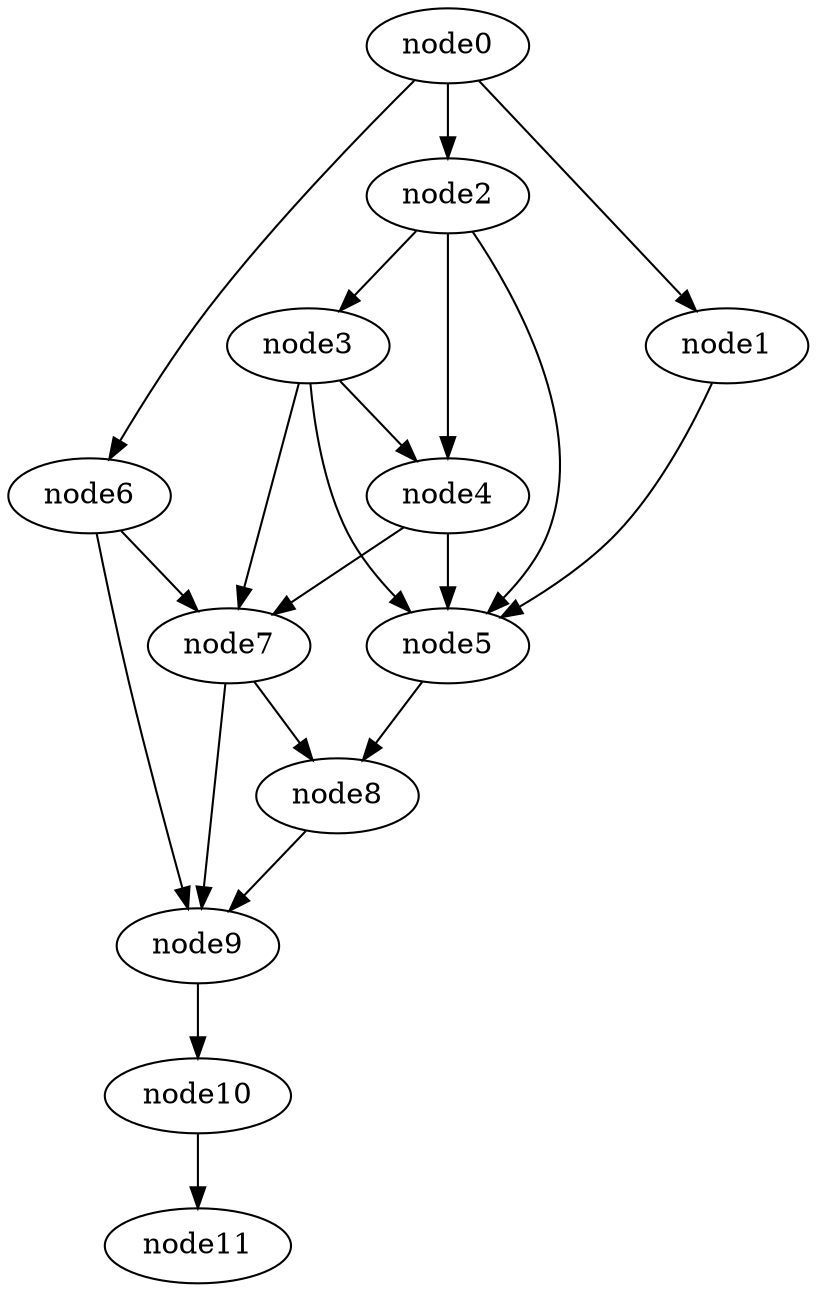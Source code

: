 digraph g{
	node11
	node10 -> node11
	node9 -> node10
	node8 -> node9
	node7 -> node9
	node7 -> node8
	node6 -> node9
	node6 -> node7
	node5 -> node8
	node4 -> node7
	node4 -> node5
	node3 -> node7
	node3 -> node5
	node3 -> node4
	node2 -> node5
	node2 -> node4
	node2 -> node3
	node1 -> node5
	node0 -> node6
	node0 -> node2
	node0 -> node1
}
